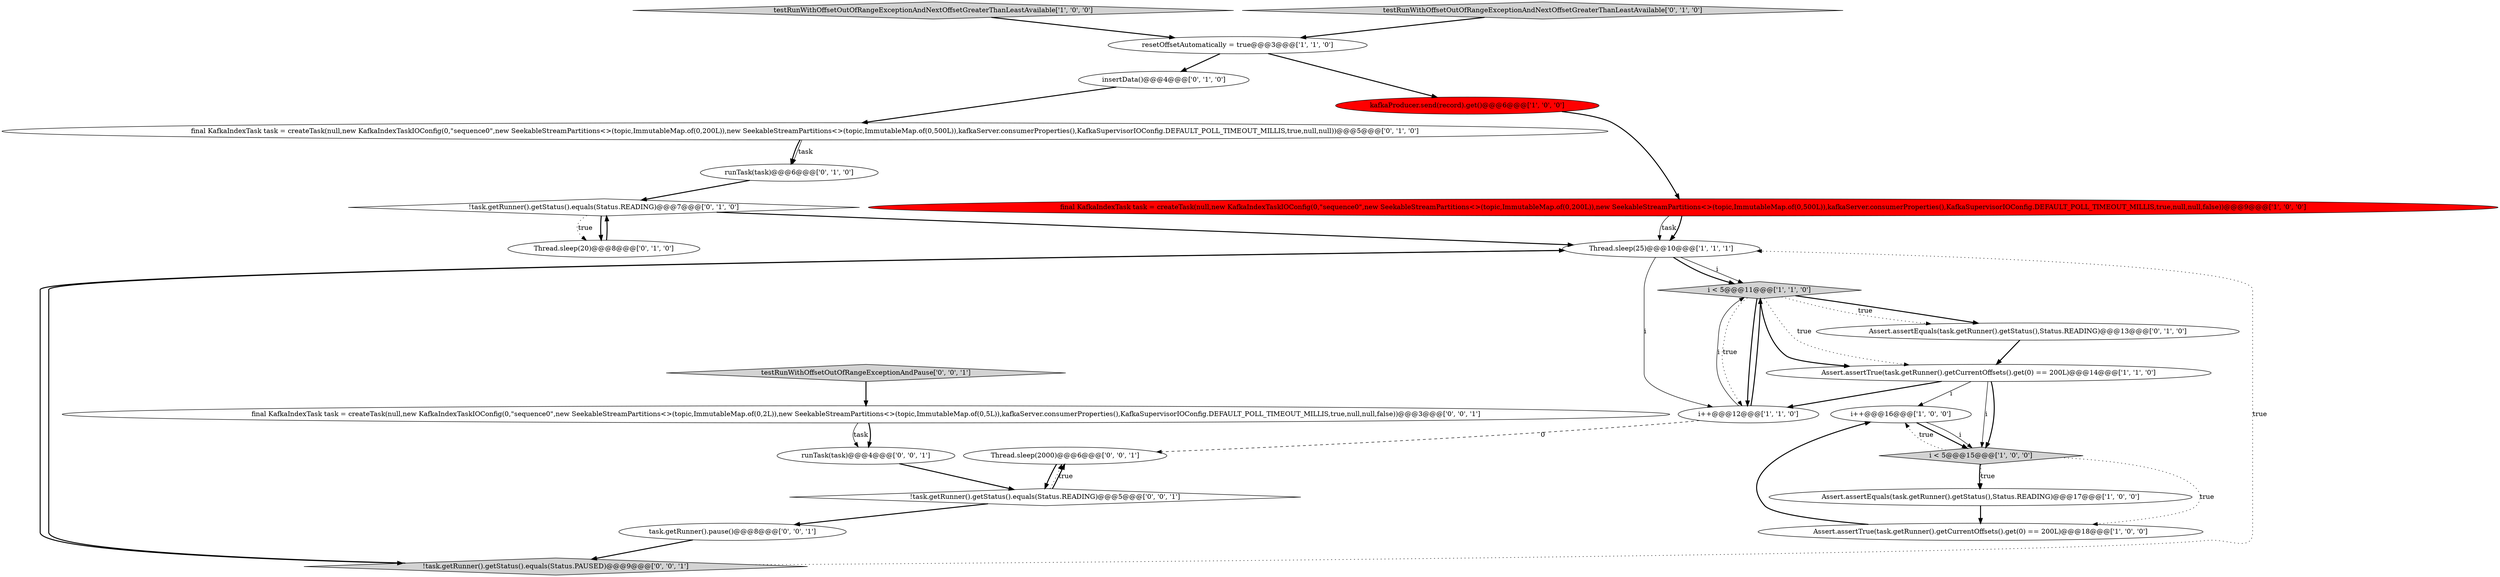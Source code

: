 digraph {
0 [style = filled, label = "testRunWithOffsetOutOfRangeExceptionAndNextOffsetGreaterThanLeastAvailable['1', '0', '0']", fillcolor = lightgray, shape = diamond image = "AAA0AAABBB1BBB"];
19 [style = filled, label = "!task.getRunner().getStatus().equals(Status.READING)@@@5@@@['0', '0', '1']", fillcolor = white, shape = diamond image = "AAA0AAABBB3BBB"];
6 [style = filled, label = "resetOffsetAutomatically = true@@@3@@@['1', '1', '0']", fillcolor = white, shape = ellipse image = "AAA0AAABBB1BBB"];
10 [style = filled, label = "Thread.sleep(25)@@@10@@@['1', '1', '1']", fillcolor = white, shape = ellipse image = "AAA0AAABBB1BBB"];
12 [style = filled, label = "Assert.assertEquals(task.getRunner().getStatus(),Status.READING)@@@13@@@['0', '1', '0']", fillcolor = white, shape = ellipse image = "AAA0AAABBB2BBB"];
14 [style = filled, label = "!task.getRunner().getStatus().equals(Status.READING)@@@7@@@['0', '1', '0']", fillcolor = white, shape = diamond image = "AAA0AAABBB2BBB"];
17 [style = filled, label = "testRunWithOffsetOutOfRangeExceptionAndNextOffsetGreaterThanLeastAvailable['0', '1', '0']", fillcolor = lightgray, shape = diamond image = "AAA0AAABBB2BBB"];
25 [style = filled, label = "final KafkaIndexTask task = createTask(null,new KafkaIndexTaskIOConfig(0,\"sequence0\",new SeekableStreamPartitions<>(topic,ImmutableMap.of(0,2L)),new SeekableStreamPartitions<>(topic,ImmutableMap.of(0,5L)),kafkaServer.consumerProperties(),KafkaSupervisorIOConfig.DEFAULT_POLL_TIMEOUT_MILLIS,true,null,null,false))@@@3@@@['0', '0', '1']", fillcolor = white, shape = ellipse image = "AAA0AAABBB3BBB"];
5 [style = filled, label = "Assert.assertTrue(task.getRunner().getCurrentOffsets().get(0) == 200L)@@@18@@@['1', '0', '0']", fillcolor = white, shape = ellipse image = "AAA0AAABBB1BBB"];
1 [style = filled, label = "final KafkaIndexTask task = createTask(null,new KafkaIndexTaskIOConfig(0,\"sequence0\",new SeekableStreamPartitions<>(topic,ImmutableMap.of(0,200L)),new SeekableStreamPartitions<>(topic,ImmutableMap.of(0,500L)),kafkaServer.consumerProperties(),KafkaSupervisorIOConfig.DEFAULT_POLL_TIMEOUT_MILLIS,true,null,null,false))@@@9@@@['1', '0', '0']", fillcolor = red, shape = ellipse image = "AAA1AAABBB1BBB"];
16 [style = filled, label = "final KafkaIndexTask task = createTask(null,new KafkaIndexTaskIOConfig(0,\"sequence0\",new SeekableStreamPartitions<>(topic,ImmutableMap.of(0,200L)),new SeekableStreamPartitions<>(topic,ImmutableMap.of(0,500L)),kafkaServer.consumerProperties(),KafkaSupervisorIOConfig.DEFAULT_POLL_TIMEOUT_MILLIS,true,null,null))@@@5@@@['0', '1', '0']", fillcolor = white, shape = ellipse image = "AAA0AAABBB2BBB"];
21 [style = filled, label = "task.getRunner().pause()@@@8@@@['0', '0', '1']", fillcolor = white, shape = ellipse image = "AAA0AAABBB3BBB"];
23 [style = filled, label = "!task.getRunner().getStatus().equals(Status.PAUSED)@@@9@@@['0', '0', '1']", fillcolor = lightgray, shape = diamond image = "AAA0AAABBB3BBB"];
3 [style = filled, label = "i++@@@16@@@['1', '0', '0']", fillcolor = white, shape = ellipse image = "AAA0AAABBB1BBB"];
4 [style = filled, label = "i < 5@@@11@@@['1', '1', '0']", fillcolor = lightgray, shape = diamond image = "AAA0AAABBB1BBB"];
13 [style = filled, label = "runTask(task)@@@6@@@['0', '1', '0']", fillcolor = white, shape = ellipse image = "AAA0AAABBB2BBB"];
8 [style = filled, label = "i++@@@12@@@['1', '1', '0']", fillcolor = white, shape = ellipse image = "AAA0AAABBB1BBB"];
2 [style = filled, label = "Assert.assertTrue(task.getRunner().getCurrentOffsets().get(0) == 200L)@@@14@@@['1', '1', '0']", fillcolor = white, shape = ellipse image = "AAA0AAABBB1BBB"];
11 [style = filled, label = "kafkaProducer.send(record).get()@@@6@@@['1', '0', '0']", fillcolor = red, shape = ellipse image = "AAA1AAABBB1BBB"];
9 [style = filled, label = "i < 5@@@15@@@['1', '0', '0']", fillcolor = lightgray, shape = diamond image = "AAA0AAABBB1BBB"];
24 [style = filled, label = "testRunWithOffsetOutOfRangeExceptionAndPause['0', '0', '1']", fillcolor = lightgray, shape = diamond image = "AAA0AAABBB3BBB"];
20 [style = filled, label = "Thread.sleep(2000)@@@6@@@['0', '0', '1']", fillcolor = white, shape = ellipse image = "AAA0AAABBB3BBB"];
18 [style = filled, label = "insertData()@@@4@@@['0', '1', '0']", fillcolor = white, shape = ellipse image = "AAA0AAABBB2BBB"];
15 [style = filled, label = "Thread.sleep(20)@@@8@@@['0', '1', '0']", fillcolor = white, shape = ellipse image = "AAA0AAABBB2BBB"];
7 [style = filled, label = "Assert.assertEquals(task.getRunner().getStatus(),Status.READING)@@@17@@@['1', '0', '0']", fillcolor = white, shape = ellipse image = "AAA0AAABBB1BBB"];
22 [style = filled, label = "runTask(task)@@@4@@@['0', '0', '1']", fillcolor = white, shape = ellipse image = "AAA0AAABBB3BBB"];
5->3 [style = bold, label=""];
2->9 [style = solid, label="i"];
16->13 [style = bold, label=""];
1->10 [style = solid, label="task"];
15->14 [style = bold, label=""];
25->22 [style = bold, label=""];
22->19 [style = bold, label=""];
17->6 [style = bold, label=""];
11->1 [style = bold, label=""];
0->6 [style = bold, label=""];
10->8 [style = solid, label="i"];
6->18 [style = bold, label=""];
19->20 [style = dotted, label="true"];
19->20 [style = bold, label=""];
8->20 [style = dashed, label="0"];
4->8 [style = dotted, label="true"];
14->10 [style = bold, label=""];
16->13 [style = solid, label="task"];
4->2 [style = bold, label=""];
2->9 [style = bold, label=""];
10->4 [style = solid, label="i"];
9->7 [style = bold, label=""];
2->3 [style = solid, label="i"];
4->2 [style = dotted, label="true"];
3->9 [style = bold, label=""];
14->15 [style = dotted, label="true"];
12->2 [style = bold, label=""];
7->5 [style = bold, label=""];
3->9 [style = solid, label="i"];
9->5 [style = dotted, label="true"];
23->10 [style = dotted, label="true"];
10->23 [style = bold, label=""];
24->25 [style = bold, label=""];
6->11 [style = bold, label=""];
10->4 [style = bold, label=""];
23->10 [style = bold, label=""];
4->12 [style = bold, label=""];
4->8 [style = bold, label=""];
14->15 [style = bold, label=""];
19->21 [style = bold, label=""];
8->4 [style = bold, label=""];
9->7 [style = dotted, label="true"];
20->19 [style = bold, label=""];
4->12 [style = dotted, label="true"];
1->10 [style = bold, label=""];
13->14 [style = bold, label=""];
8->4 [style = solid, label="i"];
9->3 [style = dotted, label="true"];
25->22 [style = solid, label="task"];
2->8 [style = bold, label=""];
21->23 [style = bold, label=""];
18->16 [style = bold, label=""];
}
